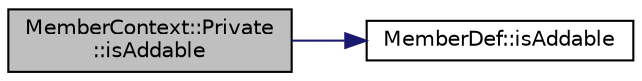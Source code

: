 digraph "MemberContext::Private::isAddable"
{
 // LATEX_PDF_SIZE
  edge [fontname="Helvetica",fontsize="10",labelfontname="Helvetica",labelfontsize="10"];
  node [fontname="Helvetica",fontsize="10",shape=record];
  rankdir="LR";
  Node1 [label="MemberContext::Private\l::isAddable",height=0.2,width=0.4,color="black", fillcolor="grey75", style="filled", fontcolor="black",tooltip=" "];
  Node1 -> Node2 [color="midnightblue",fontsize="10",style="solid",fontname="Helvetica"];
  Node2 [label="MemberDef::isAddable",height=0.2,width=0.4,color="black", fillcolor="white", style="filled",URL="$classMemberDef.html#a496b02cff3e89cc59eab5139a9211475",tooltip=" "];
}
